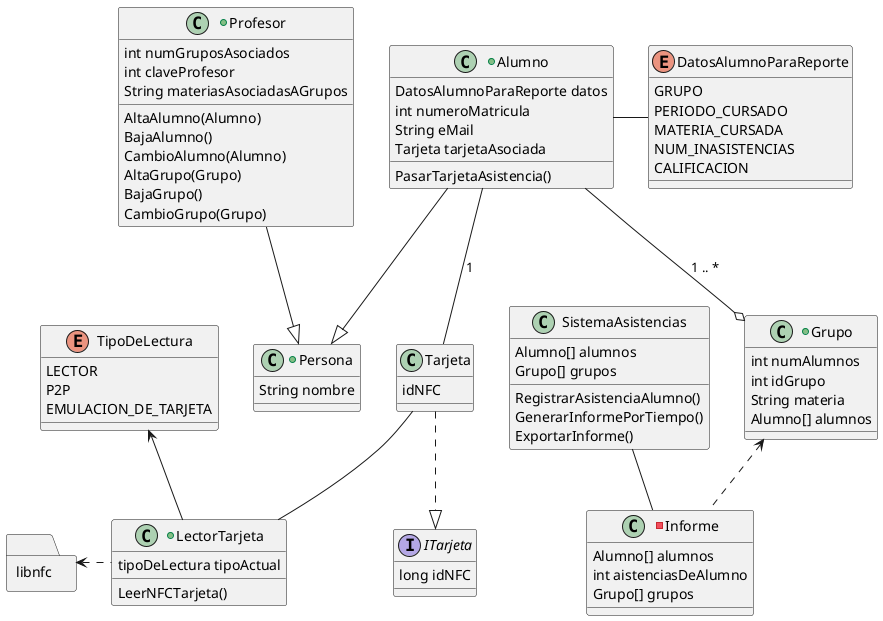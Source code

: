 @startuml
'Este archivo contiene en texto plano el código necesario para generar el diagrama de clases del sistema.


'Modificaciones: Se incluyó a libnfc dentro del diagrama.

'Un módulo para raspberry pi tiene estos tres modos. Los tomaremos como referencia.
enum TipoDeLectura{

LECTOR
P2P
EMULACION_DE_TARJETA

}

enum DatosAlumnoParaReporte{

GRUPO
PERIODO_CURSADO
MATERIA_CURSADA
NUM_INASISTENCIAS
CALIFICACION

}

interface ITarjeta{

long idNFC

}

'Dado que libnfc es una biblioteca ya existente, el paquete es el mejor elemento que se le ajusta.
'Para efectos prácticos basta con dejar solo el nombre de la biblioteca.
package libnfc <<folder>>{


}

'Esta clase técnicamente es protegida porque solo ciertas clases pueden acceder a ella, no todas las clases deben accederla.
class Tarjeta{ 

idNFC

}

+class LectorTarjeta{

tipoDeLectura tipoActual

'Métodos.
LeerNFCTarjeta()

}

+class Persona{

String nombre

}

+class Alumno{

DatosAlumnoParaReporte datos
int numeroMatricula
String eMail
Tarjeta tarjetaAsociada

'Métodos.
PasarTarjetaAsistencia()

} 

+class Profesor{

int numGruposAsociados
int claveProfesor
String materiasAsociadasAGrupos

'Métodos.
AltaAlumno(Alumno)
BajaAlumno()
CambioAlumno(Alumno)
AltaGrupo(Grupo)
BajaGrupo()
CambioGrupo(Grupo)

}

+class Grupo{

int numAlumnos
int idGrupo
String materia
Alumno[] alumnos

}

class SistemaAsistencias{

Alumno[] alumnos
Grupo[] grupos

'Métodos.
RegistrarAsistenciaAlumno()
GenerarInformePorTiempo()
ExportarInforme()

}

'Privado porque solo el profesor interactúa con él.
-class Informe{

Alumno[] alumnos
int aistenciasDeAlumno
Grupo[] grupos

}

'Relaciones.
TipoDeLectura <-- LectorTarjeta

Tarjeta ..|> ITarjeta


'Para este sistema un alumno solo puede tener una tarjeta a menos que deba hacer el reemplazo.
Alumno -- Tarjeta: 1

Alumno - DatosAlumnoParaReporte

Tarjeta -- LectorTarjeta

Profesor --|> Persona
Alumno --|> Persona

'Un cambio en la clase grupo afecta a la clase reporte, por eso es una dependencia.
Grupo <.. Informe

Alumno --o Grupo: 1 .. *

libnfc <. LectorTarjeta

SistemaAsistencias -- Informe
@enduml


